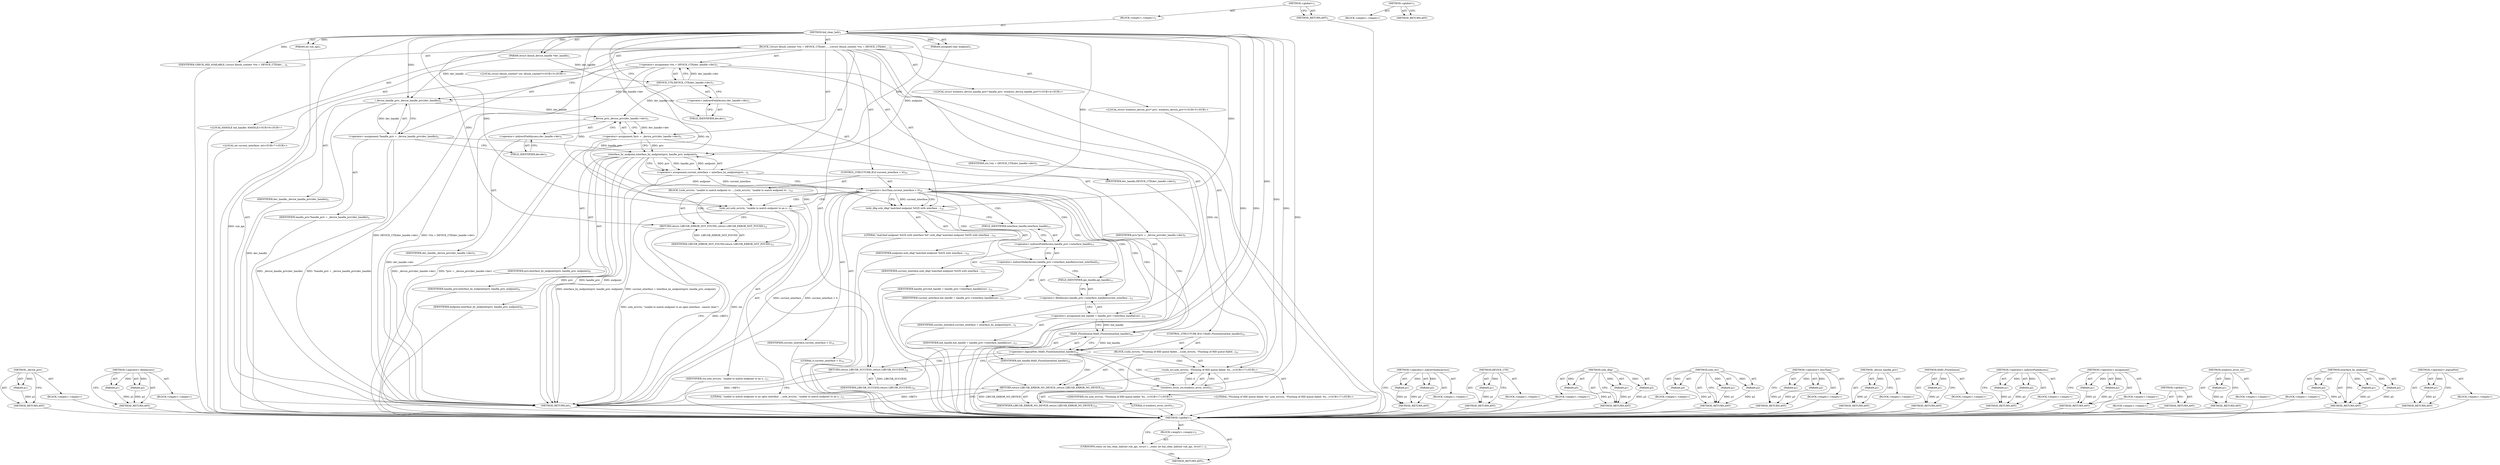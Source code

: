 digraph "&lt;global&gt;" {
vulnerable_131 [label=<(METHOD,_device_priv)>];
vulnerable_132 [label=<(PARAM,p1)>];
vulnerable_133 [label=<(BLOCK,&lt;empty&gt;,&lt;empty&gt;)>];
vulnerable_134 [label=<(METHOD_RETURN,ANY)>];
vulnerable_158 [label=<(METHOD,&lt;operator&gt;.fieldAccess)>];
vulnerable_159 [label=<(PARAM,p1)>];
vulnerable_160 [label=<(PARAM,p2)>];
vulnerable_161 [label=<(BLOCK,&lt;empty&gt;,&lt;empty&gt;)>];
vulnerable_162 [label=<(METHOD_RETURN,ANY)>];
vulnerable_6 [label=<(METHOD,&lt;global&gt;)<SUB>1</SUB>>];
vulnerable_7 [label=<(BLOCK,&lt;empty&gt;,&lt;empty&gt;)<SUB>1</SUB>>];
vulnerable_8 [label=<(METHOD,hid_clear_halt)<SUB>1</SUB>>];
vulnerable_9 [label=<(PARAM,int sub_api)<SUB>1</SUB>>];
vulnerable_10 [label=<(PARAM,struct libusb_device_handle *dev_handle)<SUB>1</SUB>>];
vulnerable_11 [label=<(PARAM,unsigned char endpoint)<SUB>1</SUB>>];
vulnerable_12 [label=<(BLOCK,{
	struct libusb_context *ctx = DEVICE_CTX(dev_...,{
	struct libusb_context *ctx = DEVICE_CTX(dev_...)<SUB>2</SUB>>];
vulnerable_13 [label="<(LOCAL,struct libusb_context* ctx: libusb_context*)<SUB>3</SUB>>"];
vulnerable_14 [label=<(&lt;operator&gt;.assignment,*ctx = DEVICE_CTX(dev_handle-&gt;dev))<SUB>3</SUB>>];
vulnerable_15 [label=<(IDENTIFIER,ctx,*ctx = DEVICE_CTX(dev_handle-&gt;dev))<SUB>3</SUB>>];
vulnerable_16 [label=<(DEVICE_CTX,DEVICE_CTX(dev_handle-&gt;dev))<SUB>3</SUB>>];
vulnerable_17 [label=<(&lt;operator&gt;.indirectFieldAccess,dev_handle-&gt;dev)<SUB>3</SUB>>];
vulnerable_18 [label=<(IDENTIFIER,dev_handle,DEVICE_CTX(dev_handle-&gt;dev))<SUB>3</SUB>>];
vulnerable_19 [label=<(FIELD_IDENTIFIER,dev,dev)<SUB>3</SUB>>];
vulnerable_20 [label="<(LOCAL,struct windows_device_handle_priv* handle_priv: windows_device_handle_priv*)<SUB>4</SUB>>"];
vulnerable_21 [label=<(&lt;operator&gt;.assignment,*handle_priv = _device_handle_priv(dev_handle))<SUB>4</SUB>>];
vulnerable_22 [label=<(IDENTIFIER,handle_priv,*handle_priv = _device_handle_priv(dev_handle))<SUB>4</SUB>>];
vulnerable_23 [label=<(_device_handle_priv,_device_handle_priv(dev_handle))<SUB>4</SUB>>];
vulnerable_24 [label=<(IDENTIFIER,dev_handle,_device_handle_priv(dev_handle))<SUB>4</SUB>>];
vulnerable_25 [label="<(LOCAL,struct windows_device_priv* priv: windows_device_priv*)<SUB>5</SUB>>"];
vulnerable_26 [label=<(&lt;operator&gt;.assignment,*priv = _device_priv(dev_handle-&gt;dev))<SUB>5</SUB>>];
vulnerable_27 [label=<(IDENTIFIER,priv,*priv = _device_priv(dev_handle-&gt;dev))<SUB>5</SUB>>];
vulnerable_28 [label=<(_device_priv,_device_priv(dev_handle-&gt;dev))<SUB>5</SUB>>];
vulnerable_29 [label=<(&lt;operator&gt;.indirectFieldAccess,dev_handle-&gt;dev)<SUB>5</SUB>>];
vulnerable_30 [label=<(IDENTIFIER,dev_handle,_device_priv(dev_handle-&gt;dev))<SUB>5</SUB>>];
vulnerable_31 [label=<(FIELD_IDENTIFIER,dev,dev)<SUB>5</SUB>>];
vulnerable_32 [label="<(LOCAL,HANDLE hid_handle: HANDLE)<SUB>6</SUB>>"];
vulnerable_33 [label="<(LOCAL,int current_interface: int)<SUB>7</SUB>>"];
vulnerable_34 [label=<(IDENTIFIER,CHECK_HID_AVAILABLE,{
	struct libusb_context *ctx = DEVICE_CTX(dev_...)<SUB>8</SUB>>];
vulnerable_35 [label=<(&lt;operator&gt;.assignment,current_interface = interface_by_endpoint(priv,...)<SUB>9</SUB>>];
vulnerable_36 [label=<(IDENTIFIER,current_interface,current_interface = interface_by_endpoint(priv,...)<SUB>9</SUB>>];
vulnerable_37 [label=<(interface_by_endpoint,interface_by_endpoint(priv, handle_priv, endpoint))<SUB>9</SUB>>];
vulnerable_38 [label=<(IDENTIFIER,priv,interface_by_endpoint(priv, handle_priv, endpoint))<SUB>9</SUB>>];
vulnerable_39 [label=<(IDENTIFIER,handle_priv,interface_by_endpoint(priv, handle_priv, endpoint))<SUB>9</SUB>>];
vulnerable_40 [label=<(IDENTIFIER,endpoint,interface_by_endpoint(priv, handle_priv, endpoint))<SUB>9</SUB>>];
vulnerable_41 [label=<(CONTROL_STRUCTURE,IF,if (current_interface &lt; 0))<SUB>10</SUB>>];
vulnerable_42 [label=<(&lt;operator&gt;.lessThan,current_interface &lt; 0)<SUB>10</SUB>>];
vulnerable_43 [label=<(IDENTIFIER,current_interface,current_interface &lt; 0)<SUB>10</SUB>>];
vulnerable_44 [label=<(LITERAL,0,current_interface &lt; 0)<SUB>10</SUB>>];
vulnerable_45 [label=<(BLOCK,{
		usbi_err(ctx, &quot;unable to match endpoint to ...,{
		usbi_err(ctx, &quot;unable to match endpoint to ...)<SUB>10</SUB>>];
vulnerable_46 [label=<(usbi_err,usbi_err(ctx, &quot;unable to match endpoint to an o...)<SUB>11</SUB>>];
vulnerable_47 [label=<(IDENTIFIER,ctx,usbi_err(ctx, &quot;unable to match endpoint to an o...)<SUB>11</SUB>>];
vulnerable_48 [label=<(LITERAL,&quot;unable to match endpoint to an open interface ...,usbi_err(ctx, &quot;unable to match endpoint to an o...)<SUB>11</SUB>>];
vulnerable_49 [label=<(RETURN,return LIBUSB_ERROR_NOT_FOUND;,return LIBUSB_ERROR_NOT_FOUND;)<SUB>12</SUB>>];
vulnerable_50 [label=<(IDENTIFIER,LIBUSB_ERROR_NOT_FOUND,return LIBUSB_ERROR_NOT_FOUND;)<SUB>12</SUB>>];
vulnerable_51 [label=<(usbi_dbg,usbi_dbg(&quot;matched endpoint %02X with interface ...)<SUB>14</SUB>>];
vulnerable_52 [label=<(LITERAL,&quot;matched endpoint %02X with interface %d&quot;,usbi_dbg(&quot;matched endpoint %02X with interface ...)<SUB>14</SUB>>];
vulnerable_53 [label=<(IDENTIFIER,endpoint,usbi_dbg(&quot;matched endpoint %02X with interface ...)<SUB>14</SUB>>];
vulnerable_54 [label=<(IDENTIFIER,current_interface,usbi_dbg(&quot;matched endpoint %02X with interface ...)<SUB>14</SUB>>];
vulnerable_55 [label=<(&lt;operator&gt;.assignment,hid_handle = handle_priv-&gt;interface_handle[curr...)<SUB>15</SUB>>];
vulnerable_56 [label=<(IDENTIFIER,hid_handle,hid_handle = handle_priv-&gt;interface_handle[curr...)<SUB>15</SUB>>];
vulnerable_57 [label=<(&lt;operator&gt;.fieldAccess,handle_priv-&gt;interface_handle[current_interface...)<SUB>15</SUB>>];
vulnerable_58 [label=<(&lt;operator&gt;.indirectIndexAccess,handle_priv-&gt;interface_handle[current_interface])<SUB>15</SUB>>];
vulnerable_59 [label=<(&lt;operator&gt;.indirectFieldAccess,handle_priv-&gt;interface_handle)<SUB>15</SUB>>];
vulnerable_60 [label=<(IDENTIFIER,handle_priv,hid_handle = handle_priv-&gt;interface_handle[curr...)<SUB>15</SUB>>];
vulnerable_61 [label=<(FIELD_IDENTIFIER,interface_handle,interface_handle)<SUB>15</SUB>>];
vulnerable_62 [label=<(IDENTIFIER,current_interface,hid_handle = handle_priv-&gt;interface_handle[curr...)<SUB>15</SUB>>];
vulnerable_63 [label=<(FIELD_IDENTIFIER,api_handle,api_handle)<SUB>15</SUB>>];
vulnerable_64 [label=<(CONTROL_STRUCTURE,IF,if (!HidD_FlushQueue(hid_handle)))<SUB>16</SUB>>];
vulnerable_65 [label=<(&lt;operator&gt;.logicalNot,!HidD_FlushQueue(hid_handle))<SUB>16</SUB>>];
vulnerable_66 [label=<(HidD_FlushQueue,HidD_FlushQueue(hid_handle))<SUB>16</SUB>>];
vulnerable_67 [label=<(IDENTIFIER,hid_handle,HidD_FlushQueue(hid_handle))<SUB>16</SUB>>];
vulnerable_68 [label=<(BLOCK,{
		usbi_err(ctx, &quot;Flushing of HID queue failed...,{
		usbi_err(ctx, &quot;Flushing of HID queue failed...)<SUB>16</SUB>>];
vulnerable_69 [label="<(usbi_err,usbi_err(ctx, &quot;Flushing of HID queue failed: %s...)<SUB>17</SUB>>"];
vulnerable_70 [label="<(IDENTIFIER,ctx,usbi_err(ctx, &quot;Flushing of HID queue failed: %s...)<SUB>17</SUB>>"];
vulnerable_71 [label="<(LITERAL,&quot;Flushing of HID queue failed: %s&quot;,usbi_err(ctx, &quot;Flushing of HID queue failed: %s...)<SUB>17</SUB>>"];
vulnerable_72 [label=<(windows_error_str,windows_error_str(0))<SUB>17</SUB>>];
vulnerable_73 [label=<(LITERAL,0,windows_error_str(0))<SUB>17</SUB>>];
vulnerable_74 [label=<(RETURN,return LIBUSB_ERROR_NO_DEVICE;,return LIBUSB_ERROR_NO_DEVICE;)<SUB>18</SUB>>];
vulnerable_75 [label=<(IDENTIFIER,LIBUSB_ERROR_NO_DEVICE,return LIBUSB_ERROR_NO_DEVICE;)<SUB>18</SUB>>];
vulnerable_76 [label=<(RETURN,return LIBUSB_SUCCESS;,return LIBUSB_SUCCESS;)<SUB>20</SUB>>];
vulnerable_77 [label=<(IDENTIFIER,LIBUSB_SUCCESS,return LIBUSB_SUCCESS;)<SUB>20</SUB>>];
vulnerable_78 [label=<(METHOD_RETURN,int)<SUB>1</SUB>>];
vulnerable_80 [label=<(METHOD_RETURN,ANY)<SUB>1</SUB>>];
vulnerable_163 [label=<(METHOD,&lt;operator&gt;.indirectIndexAccess)>];
vulnerable_164 [label=<(PARAM,p1)>];
vulnerable_165 [label=<(PARAM,p2)>];
vulnerable_166 [label=<(BLOCK,&lt;empty&gt;,&lt;empty&gt;)>];
vulnerable_167 [label=<(METHOD_RETURN,ANY)>];
vulnerable_118 [label=<(METHOD,DEVICE_CTX)>];
vulnerable_119 [label=<(PARAM,p1)>];
vulnerable_120 [label=<(BLOCK,&lt;empty&gt;,&lt;empty&gt;)>];
vulnerable_121 [label=<(METHOD_RETURN,ANY)>];
vulnerable_152 [label=<(METHOD,usbi_dbg)>];
vulnerable_153 [label=<(PARAM,p1)>];
vulnerable_154 [label=<(PARAM,p2)>];
vulnerable_155 [label=<(PARAM,p3)>];
vulnerable_156 [label=<(BLOCK,&lt;empty&gt;,&lt;empty&gt;)>];
vulnerable_157 [label=<(METHOD_RETURN,ANY)>];
vulnerable_146 [label=<(METHOD,usbi_err)>];
vulnerable_147 [label=<(PARAM,p1)>];
vulnerable_148 [label=<(PARAM,p2)>];
vulnerable_149 [label=<(PARAM,p3)>];
vulnerable_150 [label=<(BLOCK,&lt;empty&gt;,&lt;empty&gt;)>];
vulnerable_151 [label=<(METHOD_RETURN,ANY)>];
vulnerable_141 [label=<(METHOD,&lt;operator&gt;.lessThan)>];
vulnerable_142 [label=<(PARAM,p1)>];
vulnerable_143 [label=<(PARAM,p2)>];
vulnerable_144 [label=<(BLOCK,&lt;empty&gt;,&lt;empty&gt;)>];
vulnerable_145 [label=<(METHOD_RETURN,ANY)>];
vulnerable_127 [label=<(METHOD,_device_handle_priv)>];
vulnerable_128 [label=<(PARAM,p1)>];
vulnerable_129 [label=<(BLOCK,&lt;empty&gt;,&lt;empty&gt;)>];
vulnerable_130 [label=<(METHOD_RETURN,ANY)>];
vulnerable_172 [label=<(METHOD,HidD_FlushQueue)>];
vulnerable_173 [label=<(PARAM,p1)>];
vulnerable_174 [label=<(BLOCK,&lt;empty&gt;,&lt;empty&gt;)>];
vulnerable_175 [label=<(METHOD_RETURN,ANY)>];
vulnerable_122 [label=<(METHOD,&lt;operator&gt;.indirectFieldAccess)>];
vulnerable_123 [label=<(PARAM,p1)>];
vulnerable_124 [label=<(PARAM,p2)>];
vulnerable_125 [label=<(BLOCK,&lt;empty&gt;,&lt;empty&gt;)>];
vulnerable_126 [label=<(METHOD_RETURN,ANY)>];
vulnerable_113 [label=<(METHOD,&lt;operator&gt;.assignment)>];
vulnerable_114 [label=<(PARAM,p1)>];
vulnerable_115 [label=<(PARAM,p2)>];
vulnerable_116 [label=<(BLOCK,&lt;empty&gt;,&lt;empty&gt;)>];
vulnerable_117 [label=<(METHOD_RETURN,ANY)>];
vulnerable_107 [label=<(METHOD,&lt;global&gt;)<SUB>1</SUB>>];
vulnerable_108 [label=<(BLOCK,&lt;empty&gt;,&lt;empty&gt;)>];
vulnerable_109 [label=<(METHOD_RETURN,ANY)>];
vulnerable_176 [label=<(METHOD,windows_error_str)>];
vulnerable_177 [label=<(PARAM,p1)>];
vulnerable_178 [label=<(BLOCK,&lt;empty&gt;,&lt;empty&gt;)>];
vulnerable_179 [label=<(METHOD_RETURN,ANY)>];
vulnerable_135 [label=<(METHOD,interface_by_endpoint)>];
vulnerable_136 [label=<(PARAM,p1)>];
vulnerable_137 [label=<(PARAM,p2)>];
vulnerable_138 [label=<(PARAM,p3)>];
vulnerable_139 [label=<(BLOCK,&lt;empty&gt;,&lt;empty&gt;)>];
vulnerable_140 [label=<(METHOD_RETURN,ANY)>];
vulnerable_168 [label=<(METHOD,&lt;operator&gt;.logicalNot)>];
vulnerable_169 [label=<(PARAM,p1)>];
vulnerable_170 [label=<(BLOCK,&lt;empty&gt;,&lt;empty&gt;)>];
vulnerable_171 [label=<(METHOD_RETURN,ANY)>];
fixed_6 [label=<(METHOD,&lt;global&gt;)<SUB>1</SUB>>];
fixed_7 [label=<(BLOCK,&lt;empty&gt;,&lt;empty&gt;)<SUB>1</SUB>>];
fixed_8 [label=<(UNKNOWN,static int hid_clear_halt(int sub_api, struct l...,static int hid_clear_halt(int sub_api, struct l...)<SUB>1</SUB>>];
fixed_9 [label=<(METHOD_RETURN,ANY)<SUB>1</SUB>>];
fixed_14 [label=<(METHOD,&lt;global&gt;)<SUB>1</SUB>>];
fixed_15 [label=<(BLOCK,&lt;empty&gt;,&lt;empty&gt;)>];
fixed_16 [label=<(METHOD_RETURN,ANY)>];
vulnerable_131 -> vulnerable_132  [key=0, label="AST: "];
vulnerable_131 -> vulnerable_132  [key=1, label="DDG: "];
vulnerable_131 -> vulnerable_133  [key=0, label="AST: "];
vulnerable_131 -> vulnerable_134  [key=0, label="AST: "];
vulnerable_131 -> vulnerable_134  [key=1, label="CFG: "];
vulnerable_132 -> vulnerable_134  [key=0, label="DDG: p1"];
vulnerable_133 -> fixed_6  [key=0];
vulnerable_134 -> fixed_6  [key=0];
vulnerable_158 -> vulnerable_159  [key=0, label="AST: "];
vulnerable_158 -> vulnerable_159  [key=1, label="DDG: "];
vulnerable_158 -> vulnerable_161  [key=0, label="AST: "];
vulnerable_158 -> vulnerable_160  [key=0, label="AST: "];
vulnerable_158 -> vulnerable_160  [key=1, label="DDG: "];
vulnerable_158 -> vulnerable_162  [key=0, label="AST: "];
vulnerable_158 -> vulnerable_162  [key=1, label="CFG: "];
vulnerable_159 -> vulnerable_162  [key=0, label="DDG: p1"];
vulnerable_160 -> vulnerable_162  [key=0, label="DDG: p2"];
vulnerable_161 -> fixed_6  [key=0];
vulnerable_162 -> fixed_6  [key=0];
vulnerable_6 -> vulnerable_7  [key=0, label="AST: "];
vulnerable_6 -> vulnerable_80  [key=0, label="AST: "];
vulnerable_6 -> vulnerable_80  [key=1, label="CFG: "];
vulnerable_7 -> vulnerable_8  [key=0, label="AST: "];
vulnerable_8 -> vulnerable_9  [key=0, label="AST: "];
vulnerable_8 -> vulnerable_9  [key=1, label="DDG: "];
vulnerable_8 -> vulnerable_10  [key=0, label="AST: "];
vulnerable_8 -> vulnerable_10  [key=1, label="DDG: "];
vulnerable_8 -> vulnerable_11  [key=0, label="AST: "];
vulnerable_8 -> vulnerable_11  [key=1, label="DDG: "];
vulnerable_8 -> vulnerable_12  [key=0, label="AST: "];
vulnerable_8 -> vulnerable_78  [key=0, label="AST: "];
vulnerable_8 -> vulnerable_19  [key=0, label="CFG: "];
vulnerable_8 -> vulnerable_34  [key=0, label="DDG: "];
vulnerable_8 -> vulnerable_76  [key=0, label="DDG: "];
vulnerable_8 -> vulnerable_51  [key=0, label="DDG: "];
vulnerable_8 -> vulnerable_77  [key=0, label="DDG: "];
vulnerable_8 -> vulnerable_23  [key=0, label="DDG: "];
vulnerable_8 -> vulnerable_37  [key=0, label="DDG: "];
vulnerable_8 -> vulnerable_42  [key=0, label="DDG: "];
vulnerable_8 -> vulnerable_49  [key=0, label="DDG: "];
vulnerable_8 -> vulnerable_74  [key=0, label="DDG: "];
vulnerable_8 -> vulnerable_46  [key=0, label="DDG: "];
vulnerable_8 -> vulnerable_50  [key=0, label="DDG: "];
vulnerable_8 -> vulnerable_66  [key=0, label="DDG: "];
vulnerable_8 -> vulnerable_69  [key=0, label="DDG: "];
vulnerable_8 -> vulnerable_75  [key=0, label="DDG: "];
vulnerable_8 -> vulnerable_72  [key=0, label="DDG: "];
vulnerable_9 -> vulnerable_78  [key=0, label="DDG: sub_api"];
vulnerable_10 -> vulnerable_16  [key=0, label="DDG: dev_handle"];
vulnerable_10 -> vulnerable_23  [key=0, label="DDG: dev_handle"];
vulnerable_11 -> vulnerable_37  [key=0, label="DDG: endpoint"];
vulnerable_12 -> vulnerable_13  [key=0, label="AST: "];
vulnerable_12 -> vulnerable_14  [key=0, label="AST: "];
vulnerable_12 -> vulnerable_20  [key=0, label="AST: "];
vulnerable_12 -> vulnerable_21  [key=0, label="AST: "];
vulnerable_12 -> vulnerable_25  [key=0, label="AST: "];
vulnerable_12 -> vulnerable_26  [key=0, label="AST: "];
vulnerable_12 -> vulnerable_32  [key=0, label="AST: "];
vulnerable_12 -> vulnerable_33  [key=0, label="AST: "];
vulnerable_12 -> vulnerable_34  [key=0, label="AST: "];
vulnerable_12 -> vulnerable_35  [key=0, label="AST: "];
vulnerable_12 -> vulnerable_41  [key=0, label="AST: "];
vulnerable_12 -> vulnerable_51  [key=0, label="AST: "];
vulnerable_12 -> vulnerable_55  [key=0, label="AST: "];
vulnerable_12 -> vulnerable_64  [key=0, label="AST: "];
vulnerable_12 -> vulnerable_76  [key=0, label="AST: "];
vulnerable_13 -> fixed_6  [key=0];
vulnerable_14 -> vulnerable_15  [key=0, label="AST: "];
vulnerable_14 -> vulnerable_16  [key=0, label="AST: "];
vulnerable_14 -> vulnerable_23  [key=0, label="CFG: "];
vulnerable_14 -> vulnerable_78  [key=0, label="DDG: DEVICE_CTX(dev_handle-&gt;dev)"];
vulnerable_14 -> vulnerable_78  [key=1, label="DDG: *ctx = DEVICE_CTX(dev_handle-&gt;dev)"];
vulnerable_14 -> vulnerable_46  [key=0, label="DDG: ctx"];
vulnerable_14 -> vulnerable_69  [key=0, label="DDG: ctx"];
vulnerable_15 -> fixed_6  [key=0];
vulnerable_16 -> vulnerable_17  [key=0, label="AST: "];
vulnerable_16 -> vulnerable_14  [key=0, label="CFG: "];
vulnerable_16 -> vulnerable_14  [key=1, label="DDG: dev_handle-&gt;dev"];
vulnerable_16 -> vulnerable_23  [key=0, label="DDG: dev_handle-&gt;dev"];
vulnerable_16 -> vulnerable_28  [key=0, label="DDG: dev_handle-&gt;dev"];
vulnerable_17 -> vulnerable_18  [key=0, label="AST: "];
vulnerable_17 -> vulnerable_19  [key=0, label="AST: "];
vulnerable_17 -> vulnerable_16  [key=0, label="CFG: "];
vulnerable_18 -> fixed_6  [key=0];
vulnerable_19 -> vulnerable_17  [key=0, label="CFG: "];
vulnerable_20 -> fixed_6  [key=0];
vulnerable_21 -> vulnerable_22  [key=0, label="AST: "];
vulnerable_21 -> vulnerable_23  [key=0, label="AST: "];
vulnerable_21 -> vulnerable_31  [key=0, label="CFG: "];
vulnerable_21 -> vulnerable_78  [key=0, label="DDG: _device_handle_priv(dev_handle)"];
vulnerable_21 -> vulnerable_78  [key=1, label="DDG: *handle_priv = _device_handle_priv(dev_handle)"];
vulnerable_21 -> vulnerable_37  [key=0, label="DDG: handle_priv"];
vulnerable_22 -> fixed_6  [key=0];
vulnerable_23 -> vulnerable_24  [key=0, label="AST: "];
vulnerable_23 -> vulnerable_21  [key=0, label="CFG: "];
vulnerable_23 -> vulnerable_21  [key=1, label="DDG: dev_handle"];
vulnerable_23 -> vulnerable_78  [key=0, label="DDG: dev_handle"];
vulnerable_23 -> vulnerable_28  [key=0, label="DDG: dev_handle"];
vulnerable_24 -> fixed_6  [key=0];
vulnerable_25 -> fixed_6  [key=0];
vulnerable_26 -> vulnerable_27  [key=0, label="AST: "];
vulnerable_26 -> vulnerable_28  [key=0, label="AST: "];
vulnerable_26 -> vulnerable_37  [key=0, label="CFG: "];
vulnerable_26 -> vulnerable_37  [key=1, label="DDG: priv"];
vulnerable_26 -> vulnerable_78  [key=0, label="DDG: _device_priv(dev_handle-&gt;dev)"];
vulnerable_26 -> vulnerable_78  [key=1, label="DDG: *priv = _device_priv(dev_handle-&gt;dev)"];
vulnerable_27 -> fixed_6  [key=0];
vulnerable_28 -> vulnerable_29  [key=0, label="AST: "];
vulnerable_28 -> vulnerable_26  [key=0, label="CFG: "];
vulnerable_28 -> vulnerable_26  [key=1, label="DDG: dev_handle-&gt;dev"];
vulnerable_28 -> vulnerable_78  [key=0, label="DDG: dev_handle-&gt;dev"];
vulnerable_29 -> vulnerable_30  [key=0, label="AST: "];
vulnerable_29 -> vulnerable_31  [key=0, label="AST: "];
vulnerable_29 -> vulnerable_28  [key=0, label="CFG: "];
vulnerable_30 -> fixed_6  [key=0];
vulnerable_31 -> vulnerable_29  [key=0, label="CFG: "];
vulnerable_32 -> fixed_6  [key=0];
vulnerable_33 -> fixed_6  [key=0];
vulnerable_34 -> fixed_6  [key=0];
vulnerable_35 -> vulnerable_36  [key=0, label="AST: "];
vulnerable_35 -> vulnerable_37  [key=0, label="AST: "];
vulnerable_35 -> vulnerable_42  [key=0, label="CFG: "];
vulnerable_35 -> vulnerable_42  [key=1, label="DDG: current_interface"];
vulnerable_35 -> vulnerable_78  [key=0, label="DDG: interface_by_endpoint(priv, handle_priv, endpoint)"];
vulnerable_35 -> vulnerable_78  [key=1, label="DDG: current_interface = interface_by_endpoint(priv, handle_priv, endpoint)"];
vulnerable_36 -> fixed_6  [key=0];
vulnerable_37 -> vulnerable_38  [key=0, label="AST: "];
vulnerable_37 -> vulnerable_39  [key=0, label="AST: "];
vulnerable_37 -> vulnerable_40  [key=0, label="AST: "];
vulnerable_37 -> vulnerable_35  [key=0, label="CFG: "];
vulnerable_37 -> vulnerable_35  [key=1, label="DDG: priv"];
vulnerable_37 -> vulnerable_35  [key=2, label="DDG: handle_priv"];
vulnerable_37 -> vulnerable_35  [key=3, label="DDG: endpoint"];
vulnerable_37 -> vulnerable_78  [key=0, label="DDG: priv"];
vulnerable_37 -> vulnerable_78  [key=1, label="DDG: handle_priv"];
vulnerable_37 -> vulnerable_78  [key=2, label="DDG: endpoint"];
vulnerable_37 -> vulnerable_51  [key=0, label="DDG: endpoint"];
vulnerable_38 -> fixed_6  [key=0];
vulnerable_39 -> fixed_6  [key=0];
vulnerable_40 -> fixed_6  [key=0];
vulnerable_41 -> vulnerable_42  [key=0, label="AST: "];
vulnerable_41 -> vulnerable_45  [key=0, label="AST: "];
vulnerable_42 -> vulnerable_43  [key=0, label="AST: "];
vulnerable_42 -> vulnerable_44  [key=0, label="AST: "];
vulnerable_42 -> vulnerable_46  [key=0, label="CFG: "];
vulnerable_42 -> vulnerable_46  [key=1, label="CDG: "];
vulnerable_42 -> vulnerable_51  [key=0, label="CFG: "];
vulnerable_42 -> vulnerable_51  [key=1, label="DDG: current_interface"];
vulnerable_42 -> vulnerable_51  [key=2, label="CDG: "];
vulnerable_42 -> vulnerable_78  [key=0, label="DDG: current_interface"];
vulnerable_42 -> vulnerable_78  [key=1, label="DDG: current_interface &lt; 0"];
vulnerable_42 -> vulnerable_58  [key=0, label="CDG: "];
vulnerable_42 -> vulnerable_49  [key=0, label="CDG: "];
vulnerable_42 -> vulnerable_61  [key=0, label="CDG: "];
vulnerable_42 -> vulnerable_57  [key=0, label="CDG: "];
vulnerable_42 -> vulnerable_66  [key=0, label="CDG: "];
vulnerable_42 -> vulnerable_63  [key=0, label="CDG: "];
vulnerable_42 -> vulnerable_65  [key=0, label="CDG: "];
vulnerable_42 -> vulnerable_59  [key=0, label="CDG: "];
vulnerable_42 -> vulnerable_55  [key=0, label="CDG: "];
vulnerable_43 -> fixed_6  [key=0];
vulnerable_44 -> fixed_6  [key=0];
vulnerable_45 -> vulnerable_46  [key=0, label="AST: "];
vulnerable_45 -> vulnerable_49  [key=0, label="AST: "];
vulnerable_46 -> vulnerable_47  [key=0, label="AST: "];
vulnerable_46 -> vulnerable_48  [key=0, label="AST: "];
vulnerable_46 -> vulnerable_49  [key=0, label="CFG: "];
vulnerable_46 -> vulnerable_78  [key=0, label="DDG: ctx"];
vulnerable_46 -> vulnerable_78  [key=1, label="DDG: usbi_err(ctx, &quot;unable to match endpoint to an open interface - cannot clear&quot;)"];
vulnerable_47 -> fixed_6  [key=0];
vulnerable_48 -> fixed_6  [key=0];
vulnerable_49 -> vulnerable_50  [key=0, label="AST: "];
vulnerable_49 -> vulnerable_78  [key=0, label="CFG: "];
vulnerable_49 -> vulnerable_78  [key=1, label="DDG: &lt;RET&gt;"];
vulnerable_50 -> vulnerable_49  [key=0, label="DDG: LIBUSB_ERROR_NOT_FOUND"];
vulnerable_51 -> vulnerable_52  [key=0, label="AST: "];
vulnerable_51 -> vulnerable_53  [key=0, label="AST: "];
vulnerable_51 -> vulnerable_54  [key=0, label="AST: "];
vulnerable_51 -> vulnerable_61  [key=0, label="CFG: "];
vulnerable_52 -> fixed_6  [key=0];
vulnerable_53 -> fixed_6  [key=0];
vulnerable_54 -> fixed_6  [key=0];
vulnerable_55 -> vulnerable_56  [key=0, label="AST: "];
vulnerable_55 -> vulnerable_57  [key=0, label="AST: "];
vulnerable_55 -> vulnerable_66  [key=0, label="CFG: "];
vulnerable_55 -> vulnerable_66  [key=1, label="DDG: hid_handle"];
vulnerable_56 -> fixed_6  [key=0];
vulnerable_57 -> vulnerable_58  [key=0, label="AST: "];
vulnerable_57 -> vulnerable_63  [key=0, label="AST: "];
vulnerable_57 -> vulnerable_55  [key=0, label="CFG: "];
vulnerable_58 -> vulnerable_59  [key=0, label="AST: "];
vulnerable_58 -> vulnerable_62  [key=0, label="AST: "];
vulnerable_58 -> vulnerable_63  [key=0, label="CFG: "];
vulnerable_59 -> vulnerable_60  [key=0, label="AST: "];
vulnerable_59 -> vulnerable_61  [key=0, label="AST: "];
vulnerable_59 -> vulnerable_58  [key=0, label="CFG: "];
vulnerable_60 -> fixed_6  [key=0];
vulnerable_61 -> vulnerable_59  [key=0, label="CFG: "];
vulnerable_62 -> fixed_6  [key=0];
vulnerable_63 -> vulnerable_57  [key=0, label="CFG: "];
vulnerable_64 -> vulnerable_65  [key=0, label="AST: "];
vulnerable_64 -> vulnerable_68  [key=0, label="AST: "];
vulnerable_65 -> vulnerable_66  [key=0, label="AST: "];
vulnerable_65 -> vulnerable_72  [key=0, label="CFG: "];
vulnerable_65 -> vulnerable_72  [key=1, label="CDG: "];
vulnerable_65 -> vulnerable_76  [key=0, label="CFG: "];
vulnerable_65 -> vulnerable_76  [key=1, label="CDG: "];
vulnerable_65 -> vulnerable_69  [key=0, label="CDG: "];
vulnerable_65 -> vulnerable_74  [key=0, label="CDG: "];
vulnerable_66 -> vulnerable_67  [key=0, label="AST: "];
vulnerable_66 -> vulnerable_65  [key=0, label="CFG: "];
vulnerable_66 -> vulnerable_65  [key=1, label="DDG: hid_handle"];
vulnerable_67 -> fixed_6  [key=0];
vulnerable_68 -> vulnerable_69  [key=0, label="AST: "];
vulnerable_68 -> vulnerable_74  [key=0, label="AST: "];
vulnerable_69 -> vulnerable_70  [key=0, label="AST: "];
vulnerable_69 -> vulnerable_71  [key=0, label="AST: "];
vulnerable_69 -> vulnerable_72  [key=0, label="AST: "];
vulnerable_69 -> vulnerable_74  [key=0, label="CFG: "];
vulnerable_70 -> fixed_6  [key=0];
vulnerable_71 -> fixed_6  [key=0];
vulnerable_72 -> vulnerable_73  [key=0, label="AST: "];
vulnerable_72 -> vulnerable_69  [key=0, label="CFG: "];
vulnerable_72 -> vulnerable_69  [key=1, label="DDG: 0"];
vulnerable_73 -> fixed_6  [key=0];
vulnerable_74 -> vulnerable_75  [key=0, label="AST: "];
vulnerable_74 -> vulnerable_78  [key=0, label="CFG: "];
vulnerable_74 -> vulnerable_78  [key=1, label="DDG: &lt;RET&gt;"];
vulnerable_75 -> vulnerable_74  [key=0, label="DDG: LIBUSB_ERROR_NO_DEVICE"];
vulnerable_76 -> vulnerable_77  [key=0, label="AST: "];
vulnerable_76 -> vulnerable_78  [key=0, label="CFG: "];
vulnerable_76 -> vulnerable_78  [key=1, label="DDG: &lt;RET&gt;"];
vulnerable_77 -> vulnerable_76  [key=0, label="DDG: LIBUSB_SUCCESS"];
vulnerable_78 -> fixed_6  [key=0];
vulnerable_80 -> fixed_6  [key=0];
vulnerable_163 -> vulnerable_164  [key=0, label="AST: "];
vulnerable_163 -> vulnerable_164  [key=1, label="DDG: "];
vulnerable_163 -> vulnerable_166  [key=0, label="AST: "];
vulnerable_163 -> vulnerable_165  [key=0, label="AST: "];
vulnerable_163 -> vulnerable_165  [key=1, label="DDG: "];
vulnerable_163 -> vulnerable_167  [key=0, label="AST: "];
vulnerable_163 -> vulnerable_167  [key=1, label="CFG: "];
vulnerable_164 -> vulnerable_167  [key=0, label="DDG: p1"];
vulnerable_165 -> vulnerable_167  [key=0, label="DDG: p2"];
vulnerable_166 -> fixed_6  [key=0];
vulnerable_167 -> fixed_6  [key=0];
vulnerable_118 -> vulnerable_119  [key=0, label="AST: "];
vulnerable_118 -> vulnerable_119  [key=1, label="DDG: "];
vulnerable_118 -> vulnerable_120  [key=0, label="AST: "];
vulnerable_118 -> vulnerable_121  [key=0, label="AST: "];
vulnerable_118 -> vulnerable_121  [key=1, label="CFG: "];
vulnerable_119 -> vulnerable_121  [key=0, label="DDG: p1"];
vulnerable_120 -> fixed_6  [key=0];
vulnerable_121 -> fixed_6  [key=0];
vulnerable_152 -> vulnerable_153  [key=0, label="AST: "];
vulnerable_152 -> vulnerable_153  [key=1, label="DDG: "];
vulnerable_152 -> vulnerable_156  [key=0, label="AST: "];
vulnerable_152 -> vulnerable_154  [key=0, label="AST: "];
vulnerable_152 -> vulnerable_154  [key=1, label="DDG: "];
vulnerable_152 -> vulnerable_157  [key=0, label="AST: "];
vulnerable_152 -> vulnerable_157  [key=1, label="CFG: "];
vulnerable_152 -> vulnerable_155  [key=0, label="AST: "];
vulnerable_152 -> vulnerable_155  [key=1, label="DDG: "];
vulnerable_153 -> vulnerable_157  [key=0, label="DDG: p1"];
vulnerable_154 -> vulnerable_157  [key=0, label="DDG: p2"];
vulnerable_155 -> vulnerable_157  [key=0, label="DDG: p3"];
vulnerable_156 -> fixed_6  [key=0];
vulnerable_157 -> fixed_6  [key=0];
vulnerable_146 -> vulnerable_147  [key=0, label="AST: "];
vulnerable_146 -> vulnerable_147  [key=1, label="DDG: "];
vulnerable_146 -> vulnerable_150  [key=0, label="AST: "];
vulnerable_146 -> vulnerable_148  [key=0, label="AST: "];
vulnerable_146 -> vulnerable_148  [key=1, label="DDG: "];
vulnerable_146 -> vulnerable_151  [key=0, label="AST: "];
vulnerable_146 -> vulnerable_151  [key=1, label="CFG: "];
vulnerable_146 -> vulnerable_149  [key=0, label="AST: "];
vulnerable_146 -> vulnerable_149  [key=1, label="DDG: "];
vulnerable_147 -> vulnerable_151  [key=0, label="DDG: p1"];
vulnerable_148 -> vulnerable_151  [key=0, label="DDG: p2"];
vulnerable_149 -> vulnerable_151  [key=0, label="DDG: p3"];
vulnerable_150 -> fixed_6  [key=0];
vulnerable_151 -> fixed_6  [key=0];
vulnerable_141 -> vulnerable_142  [key=0, label="AST: "];
vulnerable_141 -> vulnerable_142  [key=1, label="DDG: "];
vulnerable_141 -> vulnerable_144  [key=0, label="AST: "];
vulnerable_141 -> vulnerable_143  [key=0, label="AST: "];
vulnerable_141 -> vulnerable_143  [key=1, label="DDG: "];
vulnerable_141 -> vulnerable_145  [key=0, label="AST: "];
vulnerable_141 -> vulnerable_145  [key=1, label="CFG: "];
vulnerable_142 -> vulnerable_145  [key=0, label="DDG: p1"];
vulnerable_143 -> vulnerable_145  [key=0, label="DDG: p2"];
vulnerable_144 -> fixed_6  [key=0];
vulnerable_145 -> fixed_6  [key=0];
vulnerable_127 -> vulnerable_128  [key=0, label="AST: "];
vulnerable_127 -> vulnerable_128  [key=1, label="DDG: "];
vulnerable_127 -> vulnerable_129  [key=0, label="AST: "];
vulnerable_127 -> vulnerable_130  [key=0, label="AST: "];
vulnerable_127 -> vulnerable_130  [key=1, label="CFG: "];
vulnerable_128 -> vulnerable_130  [key=0, label="DDG: p1"];
vulnerable_129 -> fixed_6  [key=0];
vulnerable_130 -> fixed_6  [key=0];
vulnerable_172 -> vulnerable_173  [key=0, label="AST: "];
vulnerable_172 -> vulnerable_173  [key=1, label="DDG: "];
vulnerable_172 -> vulnerable_174  [key=0, label="AST: "];
vulnerable_172 -> vulnerable_175  [key=0, label="AST: "];
vulnerable_172 -> vulnerable_175  [key=1, label="CFG: "];
vulnerable_173 -> vulnerable_175  [key=0, label="DDG: p1"];
vulnerable_174 -> fixed_6  [key=0];
vulnerable_175 -> fixed_6  [key=0];
vulnerable_122 -> vulnerable_123  [key=0, label="AST: "];
vulnerable_122 -> vulnerable_123  [key=1, label="DDG: "];
vulnerable_122 -> vulnerable_125  [key=0, label="AST: "];
vulnerable_122 -> vulnerable_124  [key=0, label="AST: "];
vulnerable_122 -> vulnerable_124  [key=1, label="DDG: "];
vulnerable_122 -> vulnerable_126  [key=0, label="AST: "];
vulnerable_122 -> vulnerable_126  [key=1, label="CFG: "];
vulnerable_123 -> vulnerable_126  [key=0, label="DDG: p1"];
vulnerable_124 -> vulnerable_126  [key=0, label="DDG: p2"];
vulnerable_125 -> fixed_6  [key=0];
vulnerable_126 -> fixed_6  [key=0];
vulnerable_113 -> vulnerable_114  [key=0, label="AST: "];
vulnerable_113 -> vulnerable_114  [key=1, label="DDG: "];
vulnerable_113 -> vulnerable_116  [key=0, label="AST: "];
vulnerable_113 -> vulnerable_115  [key=0, label="AST: "];
vulnerable_113 -> vulnerable_115  [key=1, label="DDG: "];
vulnerable_113 -> vulnerable_117  [key=0, label="AST: "];
vulnerable_113 -> vulnerable_117  [key=1, label="CFG: "];
vulnerable_114 -> vulnerable_117  [key=0, label="DDG: p1"];
vulnerable_115 -> vulnerable_117  [key=0, label="DDG: p2"];
vulnerable_116 -> fixed_6  [key=0];
vulnerable_117 -> fixed_6  [key=0];
vulnerable_107 -> vulnerable_108  [key=0, label="AST: "];
vulnerable_107 -> vulnerable_109  [key=0, label="AST: "];
vulnerable_107 -> vulnerable_109  [key=1, label="CFG: "];
vulnerable_108 -> fixed_6  [key=0];
vulnerable_109 -> fixed_6  [key=0];
vulnerable_176 -> vulnerable_177  [key=0, label="AST: "];
vulnerable_176 -> vulnerable_177  [key=1, label="DDG: "];
vulnerable_176 -> vulnerable_178  [key=0, label="AST: "];
vulnerable_176 -> vulnerable_179  [key=0, label="AST: "];
vulnerable_176 -> vulnerable_179  [key=1, label="CFG: "];
vulnerable_177 -> vulnerable_179  [key=0, label="DDG: p1"];
vulnerable_178 -> fixed_6  [key=0];
vulnerable_179 -> fixed_6  [key=0];
vulnerable_135 -> vulnerable_136  [key=0, label="AST: "];
vulnerable_135 -> vulnerable_136  [key=1, label="DDG: "];
vulnerable_135 -> vulnerable_139  [key=0, label="AST: "];
vulnerable_135 -> vulnerable_137  [key=0, label="AST: "];
vulnerable_135 -> vulnerable_137  [key=1, label="DDG: "];
vulnerable_135 -> vulnerable_140  [key=0, label="AST: "];
vulnerable_135 -> vulnerable_140  [key=1, label="CFG: "];
vulnerable_135 -> vulnerable_138  [key=0, label="AST: "];
vulnerable_135 -> vulnerable_138  [key=1, label="DDG: "];
vulnerable_136 -> vulnerable_140  [key=0, label="DDG: p1"];
vulnerable_137 -> vulnerable_140  [key=0, label="DDG: p2"];
vulnerable_138 -> vulnerable_140  [key=0, label="DDG: p3"];
vulnerable_139 -> fixed_6  [key=0];
vulnerable_140 -> fixed_6  [key=0];
vulnerable_168 -> vulnerable_169  [key=0, label="AST: "];
vulnerable_168 -> vulnerable_169  [key=1, label="DDG: "];
vulnerable_168 -> vulnerable_170  [key=0, label="AST: "];
vulnerable_168 -> vulnerable_171  [key=0, label="AST: "];
vulnerable_168 -> vulnerable_171  [key=1, label="CFG: "];
vulnerable_169 -> vulnerable_171  [key=0, label="DDG: p1"];
vulnerable_170 -> fixed_6  [key=0];
vulnerable_171 -> fixed_6  [key=0];
fixed_6 -> fixed_7  [key=0, label="AST: "];
fixed_6 -> fixed_9  [key=0, label="AST: "];
fixed_6 -> fixed_8  [key=0, label="CFG: "];
fixed_7 -> fixed_8  [key=0, label="AST: "];
fixed_8 -> fixed_9  [key=0, label="CFG: "];
fixed_14 -> fixed_15  [key=0, label="AST: "];
fixed_14 -> fixed_16  [key=0, label="AST: "];
fixed_14 -> fixed_16  [key=1, label="CFG: "];
}
